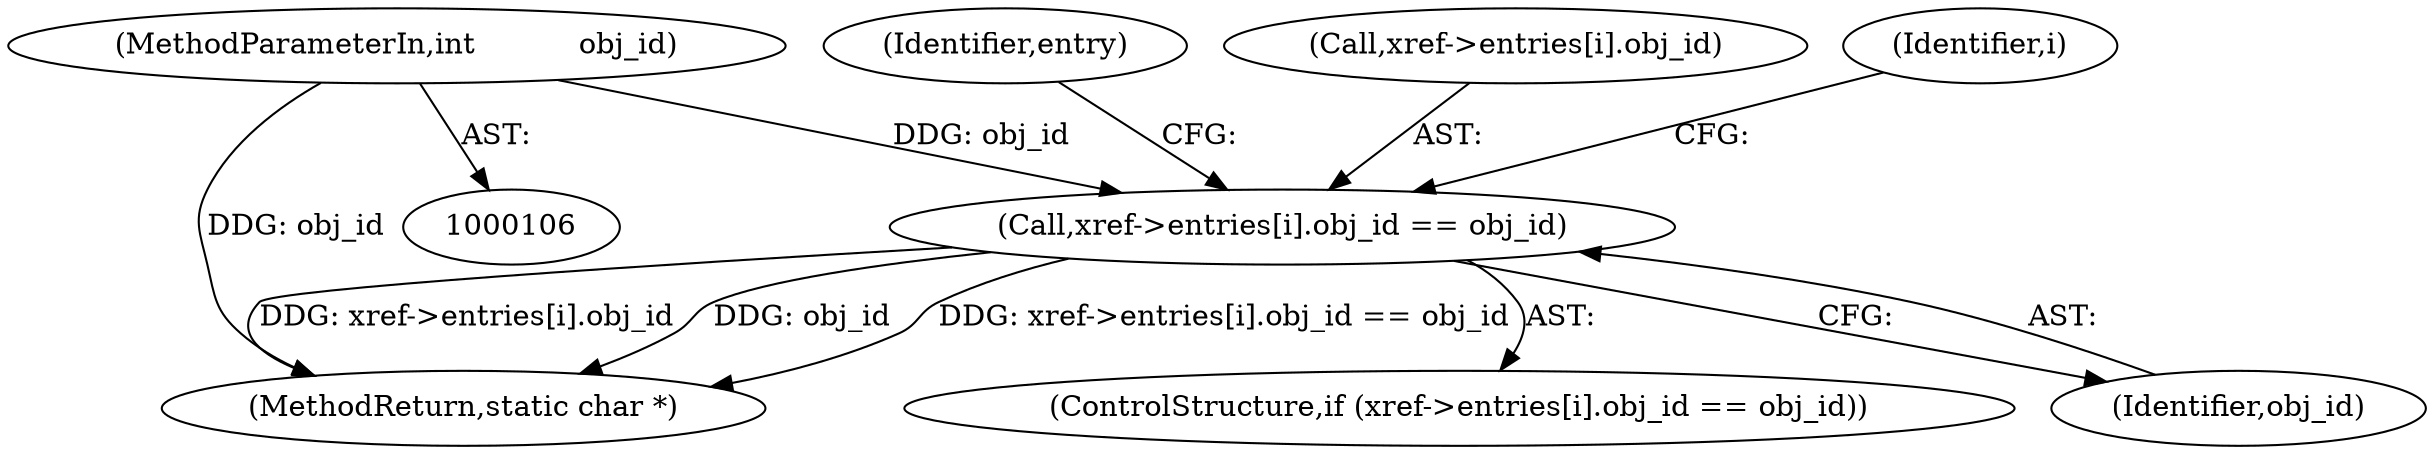 digraph "0_pdfresurrect_0c4120fffa3dffe97b95c486a120eded82afe8a6_3@array" {
"1000159" [label="(Call,xref->entries[i].obj_id == obj_id)"];
"1000108" [label="(MethodParameterIn,int           obj_id)"];
"1000333" [label="(MethodReturn,static char *)"];
"1000158" [label="(ControlStructure,if (xref->entries[i].obj_id == obj_id))"];
"1000170" [label="(Identifier,entry)"];
"1000108" [label="(MethodParameterIn,int           obj_id)"];
"1000160" [label="(Call,xref->entries[i].obj_id)"];
"1000159" [label="(Call,xref->entries[i].obj_id == obj_id)"];
"1000167" [label="(Identifier,obj_id)"];
"1000157" [label="(Identifier,i)"];
"1000159" -> "1000158"  [label="AST: "];
"1000159" -> "1000167"  [label="CFG: "];
"1000160" -> "1000159"  [label="AST: "];
"1000167" -> "1000159"  [label="AST: "];
"1000170" -> "1000159"  [label="CFG: "];
"1000157" -> "1000159"  [label="CFG: "];
"1000159" -> "1000333"  [label="DDG: xref->entries[i].obj_id == obj_id"];
"1000159" -> "1000333"  [label="DDG: xref->entries[i].obj_id"];
"1000159" -> "1000333"  [label="DDG: obj_id"];
"1000108" -> "1000159"  [label="DDG: obj_id"];
"1000108" -> "1000106"  [label="AST: "];
"1000108" -> "1000333"  [label="DDG: obj_id"];
}
